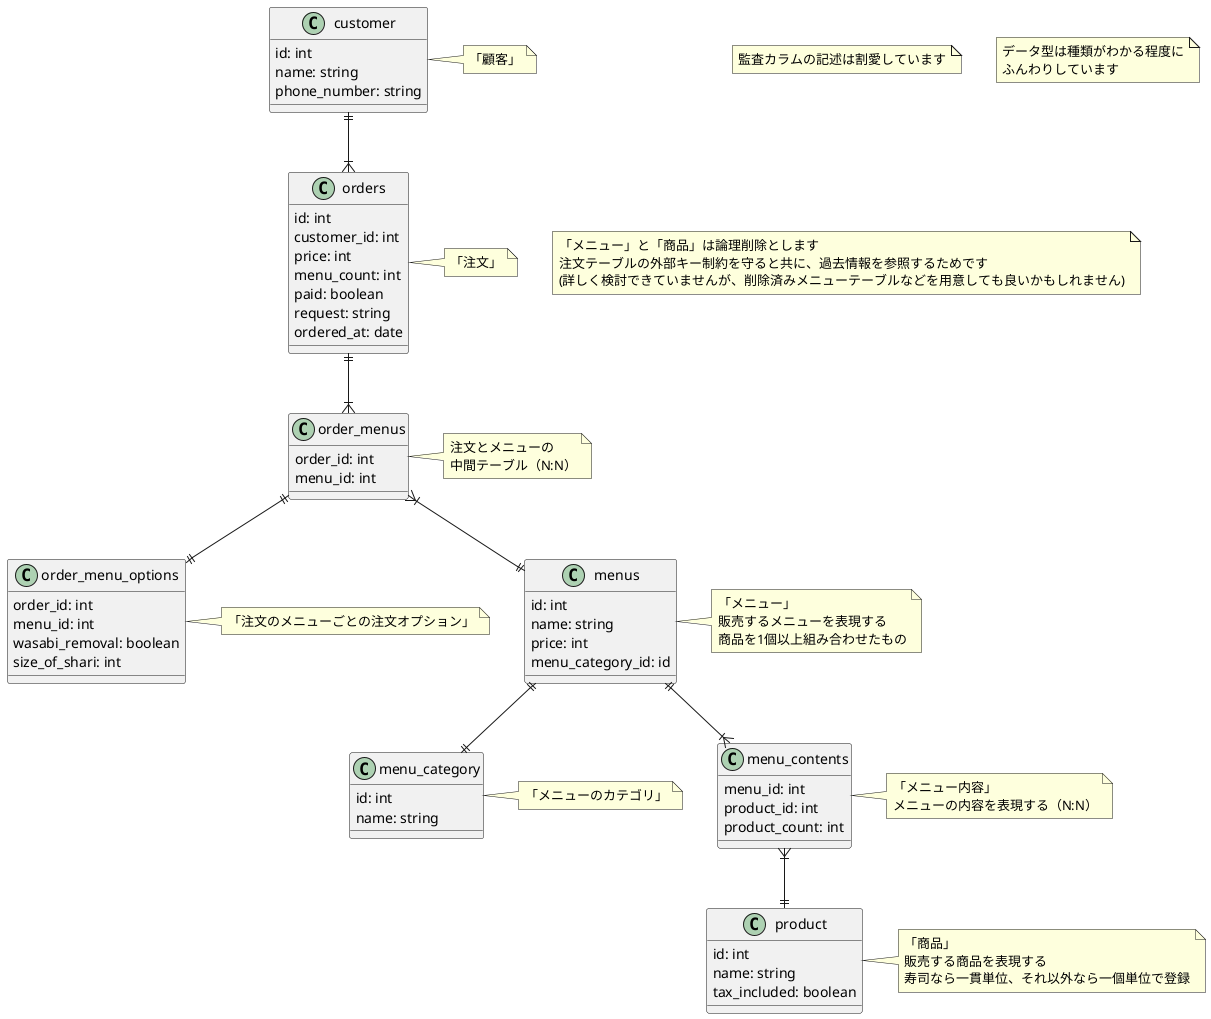 @startuml
'https://plantuml.com/class-diagram

note "監査カラムの記述は割愛しています" as n1
note "データ型は種類がわかる程度に\nふんわりしています" as n2
note "「メニュー」と「商品」は論理削除とします\n注文テーブルの外部キー制約を守ると共に、過去情報を参照するためです\n(詳しく検討できていませんが、削除済みメニューテーブルなどを用意しても良いかもしれません)" as n3

class customer {
  id: int
  name: string
  phone_number: string
}
note right: 「顧客」

class orders {
  id: int
  customer_id: int
  price: int
  menu_count: int
  paid: boolean
  request: string
  ordered_at: date
}
note right: 「注文」

class order_menus {
  order_id: int
  menu_id: int
}
note right: 注文とメニューの\n中間テーブル（N:N）

class order_menu_options {
  order_id: int
  menu_id: int
  wasabi_removal: boolean
  size_of_shari: int
}
note right: 「注文のメニューごとの注文オプション」

class menus {
  id: int
  name: string
  price: int
  menu_category_id: id
}
note right: 「メニュー」\n販売するメニューを表現する\n商品を1個以上組み合わせたもの

class menu_category {
  id: int
  name: string
}
note right: 「メニューのカテゴリ」

class menu_contents {
  menu_id: int
  product_id: int
  product_count: int
}
note right: 「メニュー内容」\nメニューの内容を表現する（N:N）

class product {
  id: int
  name: string
  tax_included: boolean
}
note right: 「商品」\n販売する商品を表現する\n寿司なら一貫単位、それ以外なら一個単位で登録

customer ||--|{ orders
orders ||--|{ order_menus
order_menus ||--|| order_menu_options
order_menus }|--|| menus
menus ||--|{ menu_contents
menus ||--|| menu_category
menu_contents }|--|| product

@enduml